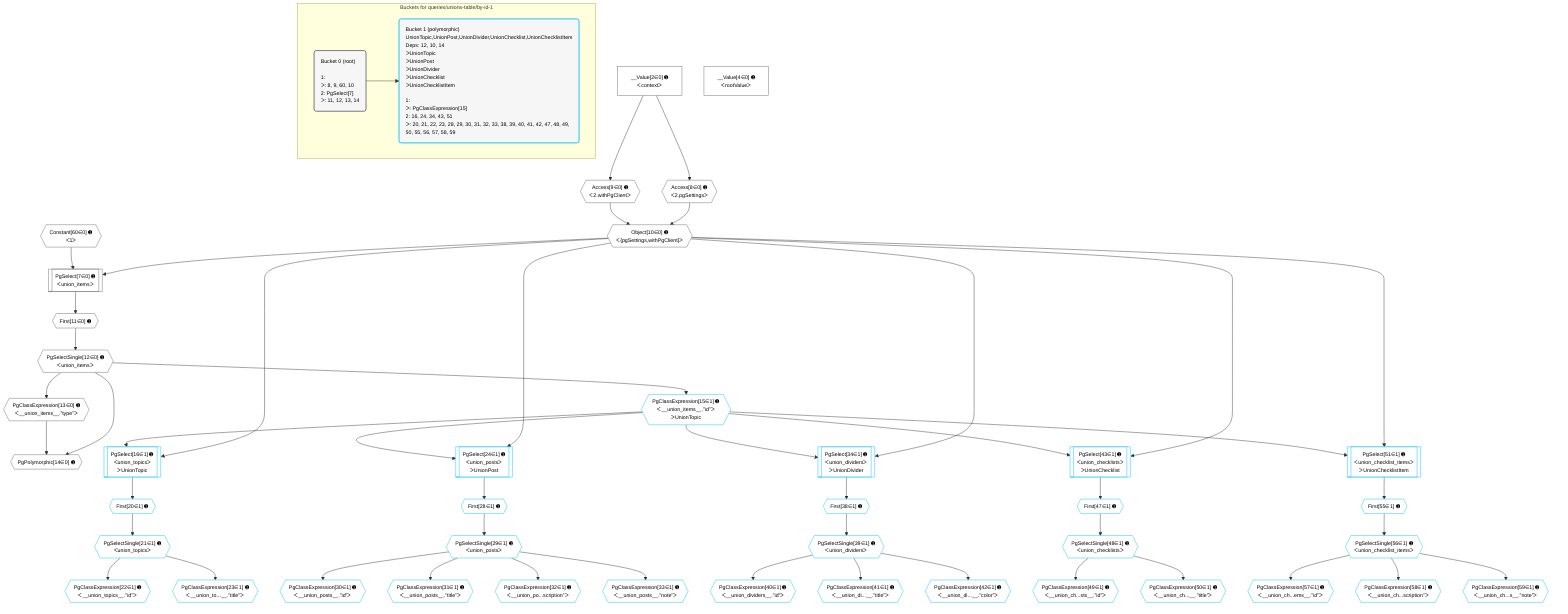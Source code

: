 %%{init: {'themeVariables': { 'fontSize': '12px'}}}%%
graph TD
    classDef path fill:#eee,stroke:#000,color:#000
    classDef plan fill:#fff,stroke-width:1px,color:#000
    classDef itemplan fill:#fff,stroke-width:2px,color:#000
    classDef unbatchedplan fill:#dff,stroke-width:1px,color:#000
    classDef sideeffectplan fill:#fcc,stroke-width:2px,color:#000
    classDef bucket fill:#f6f6f6,color:#000,stroke-width:2px,text-align:left


    %% plan dependencies
    PgSelect7[["PgSelect[7∈0] ➊<br />ᐸunion_itemsᐳ"]]:::plan
    Object10{{"Object[10∈0] ➊<br />ᐸ{pgSettings,withPgClient}ᐳ"}}:::plan
    Constant60{{"Constant[60∈0] ➊<br />ᐸ1ᐳ"}}:::plan
    Object10 & Constant60 --> PgSelect7
    Access8{{"Access[8∈0] ➊<br />ᐸ2.pgSettingsᐳ"}}:::plan
    Access9{{"Access[9∈0] ➊<br />ᐸ2.withPgClientᐳ"}}:::plan
    Access8 & Access9 --> Object10
    PgPolymorphic14{{"PgPolymorphic[14∈0] ➊"}}:::plan
    PgSelectSingle12{{"PgSelectSingle[12∈0] ➊<br />ᐸunion_itemsᐳ"}}:::plan
    PgClassExpression13{{"PgClassExpression[13∈0] ➊<br />ᐸ__union_items__.”type”ᐳ"}}:::plan
    PgSelectSingle12 & PgClassExpression13 --> PgPolymorphic14
    __Value2["__Value[2∈0] ➊<br />ᐸcontextᐳ"]:::plan
    __Value2 --> Access8
    __Value2 --> Access9
    First11{{"First[11∈0] ➊"}}:::plan
    PgSelect7 --> First11
    First11 --> PgSelectSingle12
    PgSelectSingle12 --> PgClassExpression13
    __Value4["__Value[4∈0] ➊<br />ᐸrootValueᐳ"]:::plan
    PgSelect16[["PgSelect[16∈1] ➊<br />ᐸunion_topicsᐳ<br />ᐳUnionTopic"]]:::plan
    PgClassExpression15{{"PgClassExpression[15∈1] ➊<br />ᐸ__union_items__.”id”ᐳ<br />ᐳUnionTopic"}}:::plan
    Object10 & PgClassExpression15 --> PgSelect16
    PgSelect24[["PgSelect[24∈1] ➊<br />ᐸunion_postsᐳ<br />ᐳUnionPost"]]:::plan
    Object10 & PgClassExpression15 --> PgSelect24
    PgSelect34[["PgSelect[34∈1] ➊<br />ᐸunion_dividersᐳ<br />ᐳUnionDivider"]]:::plan
    Object10 & PgClassExpression15 --> PgSelect34
    PgSelect43[["PgSelect[43∈1] ➊<br />ᐸunion_checklistsᐳ<br />ᐳUnionChecklist"]]:::plan
    Object10 & PgClassExpression15 --> PgSelect43
    PgSelect51[["PgSelect[51∈1] ➊<br />ᐸunion_checklist_itemsᐳ<br />ᐳUnionChecklistItem"]]:::plan
    Object10 & PgClassExpression15 --> PgSelect51
    PgSelectSingle12 --> PgClassExpression15
    First20{{"First[20∈1] ➊"}}:::plan
    PgSelect16 --> First20
    PgSelectSingle21{{"PgSelectSingle[21∈1] ➊<br />ᐸunion_topicsᐳ"}}:::plan
    First20 --> PgSelectSingle21
    PgClassExpression22{{"PgClassExpression[22∈1] ➊<br />ᐸ__union_topics__.”id”ᐳ"}}:::plan
    PgSelectSingle21 --> PgClassExpression22
    PgClassExpression23{{"PgClassExpression[23∈1] ➊<br />ᐸ__union_to...__.”title”ᐳ"}}:::plan
    PgSelectSingle21 --> PgClassExpression23
    First28{{"First[28∈1] ➊"}}:::plan
    PgSelect24 --> First28
    PgSelectSingle29{{"PgSelectSingle[29∈1] ➊<br />ᐸunion_postsᐳ"}}:::plan
    First28 --> PgSelectSingle29
    PgClassExpression30{{"PgClassExpression[30∈1] ➊<br />ᐸ__union_posts__.”id”ᐳ"}}:::plan
    PgSelectSingle29 --> PgClassExpression30
    PgClassExpression31{{"PgClassExpression[31∈1] ➊<br />ᐸ__union_posts__.”title”ᐳ"}}:::plan
    PgSelectSingle29 --> PgClassExpression31
    PgClassExpression32{{"PgClassExpression[32∈1] ➊<br />ᐸ__union_po...scription”ᐳ"}}:::plan
    PgSelectSingle29 --> PgClassExpression32
    PgClassExpression33{{"PgClassExpression[33∈1] ➊<br />ᐸ__union_posts__.”note”ᐳ"}}:::plan
    PgSelectSingle29 --> PgClassExpression33
    First38{{"First[38∈1] ➊"}}:::plan
    PgSelect34 --> First38
    PgSelectSingle39{{"PgSelectSingle[39∈1] ➊<br />ᐸunion_dividersᐳ"}}:::plan
    First38 --> PgSelectSingle39
    PgClassExpression40{{"PgClassExpression[40∈1] ➊<br />ᐸ__union_dividers__.”id”ᐳ"}}:::plan
    PgSelectSingle39 --> PgClassExpression40
    PgClassExpression41{{"PgClassExpression[41∈1] ➊<br />ᐸ__union_di...__.”title”ᐳ"}}:::plan
    PgSelectSingle39 --> PgClassExpression41
    PgClassExpression42{{"PgClassExpression[42∈1] ➊<br />ᐸ__union_di...__.”color”ᐳ"}}:::plan
    PgSelectSingle39 --> PgClassExpression42
    First47{{"First[47∈1] ➊"}}:::plan
    PgSelect43 --> First47
    PgSelectSingle48{{"PgSelectSingle[48∈1] ➊<br />ᐸunion_checklistsᐳ"}}:::plan
    First47 --> PgSelectSingle48
    PgClassExpression49{{"PgClassExpression[49∈1] ➊<br />ᐸ__union_ch...sts__.”id”ᐳ"}}:::plan
    PgSelectSingle48 --> PgClassExpression49
    PgClassExpression50{{"PgClassExpression[50∈1] ➊<br />ᐸ__union_ch...__.”title”ᐳ"}}:::plan
    PgSelectSingle48 --> PgClassExpression50
    First55{{"First[55∈1] ➊"}}:::plan
    PgSelect51 --> First55
    PgSelectSingle56{{"PgSelectSingle[56∈1] ➊<br />ᐸunion_checklist_itemsᐳ"}}:::plan
    First55 --> PgSelectSingle56
    PgClassExpression57{{"PgClassExpression[57∈1] ➊<br />ᐸ__union_ch...ems__.”id”ᐳ"}}:::plan
    PgSelectSingle56 --> PgClassExpression57
    PgClassExpression58{{"PgClassExpression[58∈1] ➊<br />ᐸ__union_ch...scription”ᐳ"}}:::plan
    PgSelectSingle56 --> PgClassExpression58
    PgClassExpression59{{"PgClassExpression[59∈1] ➊<br />ᐸ__union_ch...s__.”note”ᐳ"}}:::plan
    PgSelectSingle56 --> PgClassExpression59

    %% define steps

    subgraph "Buckets for queries/unions-table/by-id-1"
    Bucket0("Bucket 0 (root)<br /><br />1: <br />ᐳ: 8, 9, 60, 10<br />2: PgSelect[7]<br />ᐳ: 11, 12, 13, 14"):::bucket
    classDef bucket0 stroke:#696969
    class Bucket0,__Value2,__Value4,PgSelect7,Access8,Access9,Object10,First11,PgSelectSingle12,PgClassExpression13,PgPolymorphic14,Constant60 bucket0
    Bucket1("Bucket 1 (polymorphic)<br />UnionTopic,UnionPost,UnionDivider,UnionChecklist,UnionChecklistItem<br />Deps: 12, 10, 14<br />ᐳUnionTopic<br />ᐳUnionPost<br />ᐳUnionDivider<br />ᐳUnionChecklist<br />ᐳUnionChecklistItem<br /><br />1: <br />ᐳ: PgClassExpression[15]<br />2: 16, 24, 34, 43, 51<br />ᐳ: 20, 21, 22, 23, 28, 29, 30, 31, 32, 33, 38, 39, 40, 41, 42, 47, 48, 49, 50, 55, 56, 57, 58, 59"):::bucket
    classDef bucket1 stroke:#00bfff
    class Bucket1,PgClassExpression15,PgSelect16,First20,PgSelectSingle21,PgClassExpression22,PgClassExpression23,PgSelect24,First28,PgSelectSingle29,PgClassExpression30,PgClassExpression31,PgClassExpression32,PgClassExpression33,PgSelect34,First38,PgSelectSingle39,PgClassExpression40,PgClassExpression41,PgClassExpression42,PgSelect43,First47,PgSelectSingle48,PgClassExpression49,PgClassExpression50,PgSelect51,First55,PgSelectSingle56,PgClassExpression57,PgClassExpression58,PgClassExpression59 bucket1
    Bucket0 --> Bucket1
    end